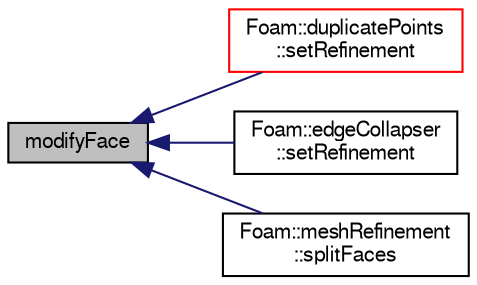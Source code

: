 digraph "modifyFace"
{
  bgcolor="transparent";
  edge [fontname="FreeSans",fontsize="10",labelfontname="FreeSans",labelfontsize="10"];
  node [fontname="FreeSans",fontsize="10",shape=record];
  rankdir="LR";
  Node1 [label="modifyFace",height=0.2,width=0.4,color="black", fillcolor="grey75", style="filled" fontcolor="black"];
  Node1 -> Node2 [dir="back",color="midnightblue",fontsize="10",style="solid",fontname="FreeSans"];
  Node2 [label="Foam::duplicatePoints\l::setRefinement",height=0.2,width=0.4,color="red",URL="$a00570.html#a159a54964aa4001ff24e9fb05834750a",tooltip="Play commands into polyTopoChange to duplicate points. Gets. "];
  Node1 -> Node3 [dir="back",color="midnightblue",fontsize="10",style="solid",fontname="FreeSans"];
  Node3 [label="Foam::edgeCollapser\l::setRefinement",height=0.2,width=0.4,color="black",URL="$a00591.html#a9b80e891413d76aa1324fdd6c9e58c64",tooltip="Play commands into polyTopoChange to create mesh. "];
  Node1 -> Node4 [dir="back",color="midnightblue",fontsize="10",style="solid",fontname="FreeSans"];
  Node4 [label="Foam::meshRefinement\l::splitFaces",height=0.2,width=0.4,color="black",URL="$a01428.html#adc2ba2409d333b615b019f154aa236ea",tooltip="Split faces into two. "];
}
